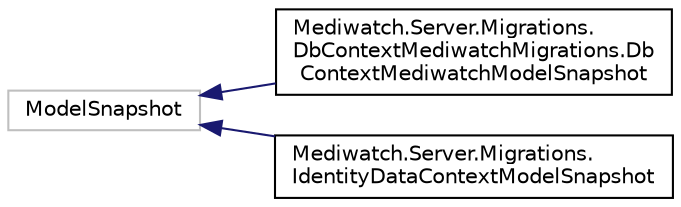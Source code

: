 digraph "Graphe hiérarchique des classes"
{
 // INTERACTIVE_SVG=YES
 // LATEX_PDF_SIZE
  edge [fontname="Helvetica",fontsize="10",labelfontname="Helvetica",labelfontsize="10"];
  node [fontname="Helvetica",fontsize="10",shape=record];
  rankdir="LR";
  Node14 [label="ModelSnapshot",height=0.2,width=0.4,color="grey75", fillcolor="white", style="filled",tooltip=" "];
  Node14 -> Node0 [dir="back",color="midnightblue",fontsize="10",style="solid",fontname="Helvetica"];
  Node0 [label="Mediwatch.Server.Migrations.\lDbContextMediwatchMigrations.Db\lContextMediwatchModelSnapshot",height=0.2,width=0.4,color="black", fillcolor="white", style="filled",URL="$class_mediwatch_1_1_server_1_1_migrations_1_1_db_context_mediwatch_migrations_1_1_db_context_mediwatch_model_snapshot.html",tooltip=" "];
  Node14 -> Node16 [dir="back",color="midnightblue",fontsize="10",style="solid",fontname="Helvetica"];
  Node16 [label="Mediwatch.Server.Migrations.\lIdentityDataContextModelSnapshot",height=0.2,width=0.4,color="black", fillcolor="white", style="filled",URL="$class_mediwatch_1_1_server_1_1_migrations_1_1_identity_data_context_model_snapshot.html",tooltip=" "];
}
